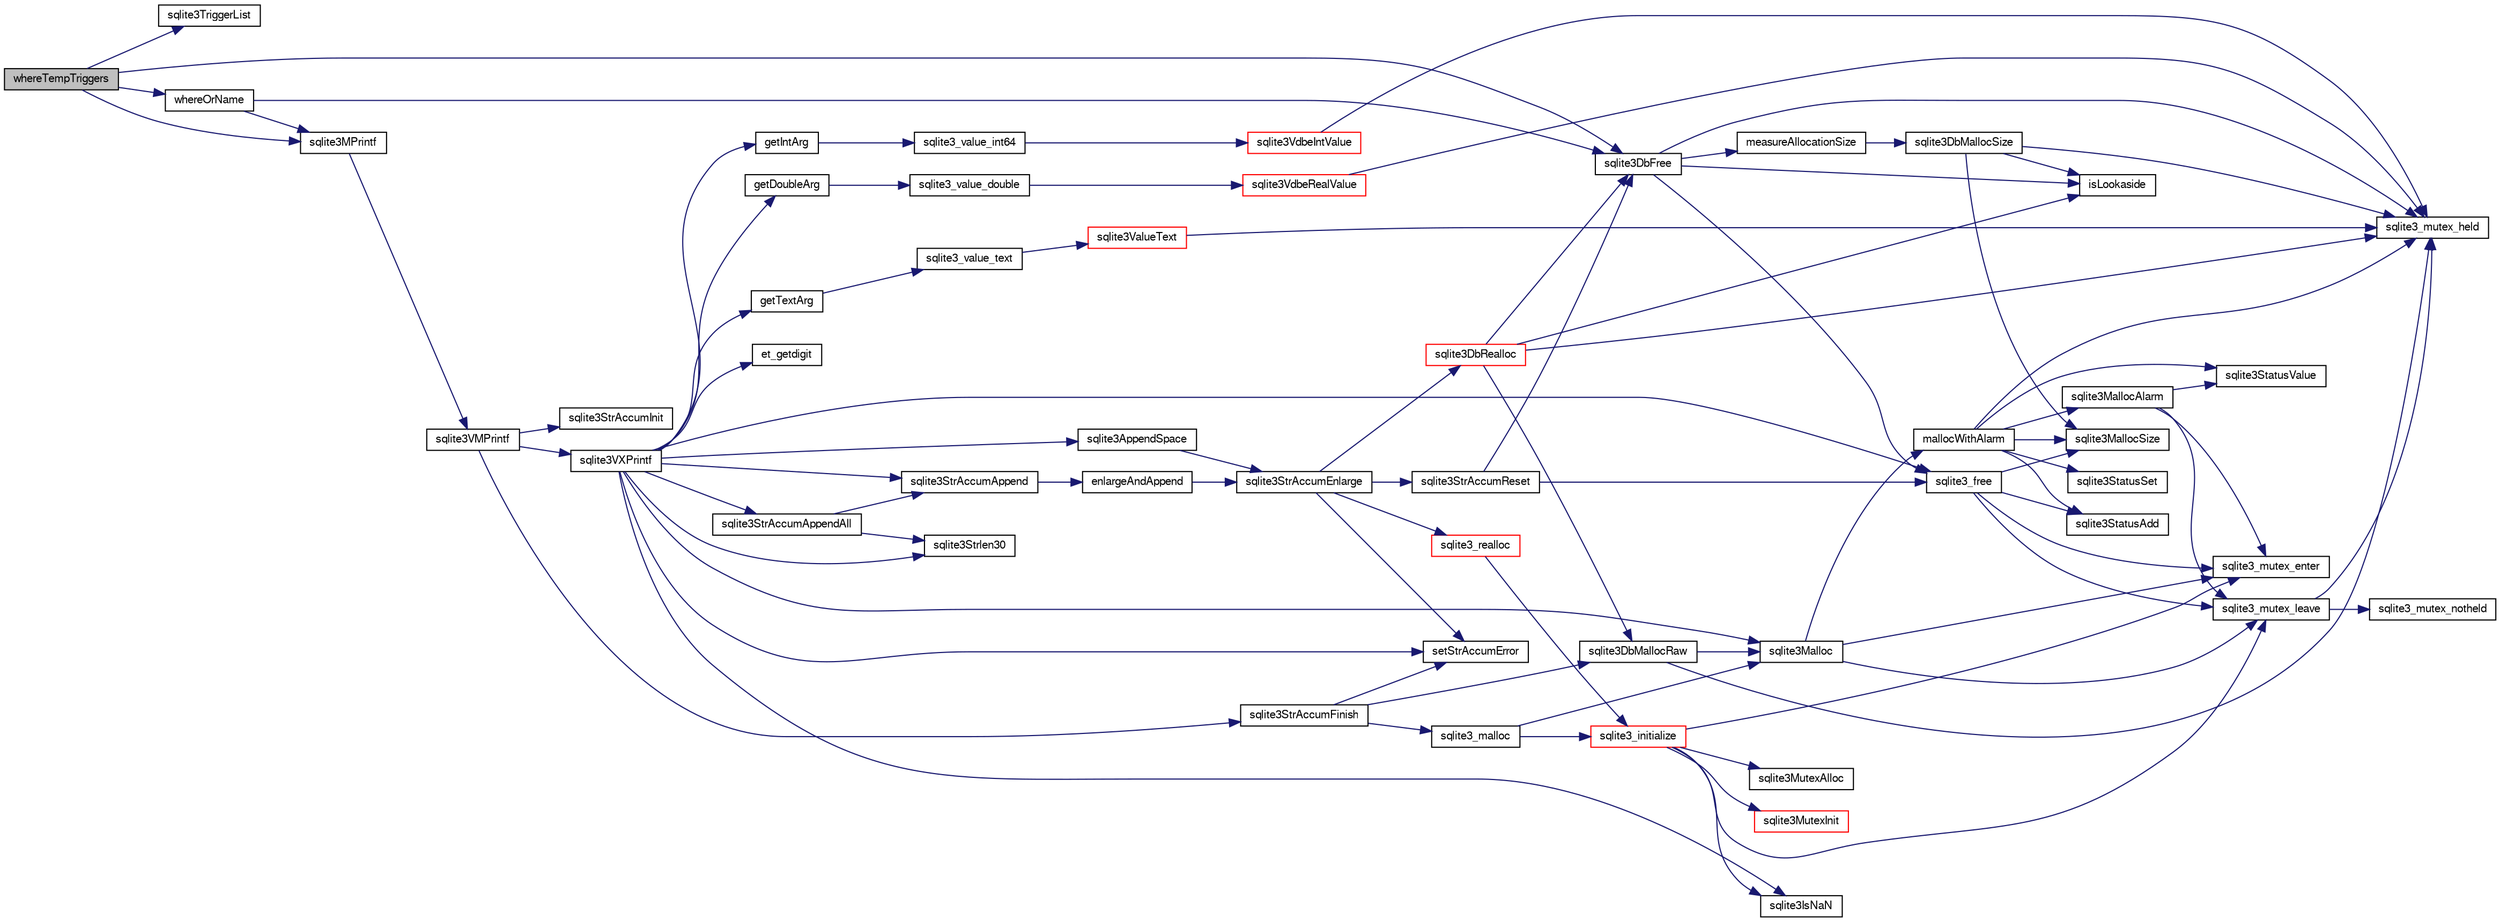 digraph "whereTempTriggers"
{
  edge [fontname="FreeSans",fontsize="10",labelfontname="FreeSans",labelfontsize="10"];
  node [fontname="FreeSans",fontsize="10",shape=record];
  rankdir="LR";
  Node923303 [label="whereTempTriggers",height=0.2,width=0.4,color="black", fillcolor="grey75", style="filled", fontcolor="black"];
  Node923303 -> Node923304 [color="midnightblue",fontsize="10",style="solid",fontname="FreeSans"];
  Node923304 [label="sqlite3TriggerList",height=0.2,width=0.4,color="black", fillcolor="white", style="filled",URL="$sqlite3_8c.html#a64b772357d0dabd103b28ce0ca0b312f"];
  Node923303 -> Node923305 [color="midnightblue",fontsize="10",style="solid",fontname="FreeSans"];
  Node923305 [label="whereOrName",height=0.2,width=0.4,color="black", fillcolor="white", style="filled",URL="$sqlite3_8c.html#ab3e0bda666377827837424c4ad533ace"];
  Node923305 -> Node923306 [color="midnightblue",fontsize="10",style="solid",fontname="FreeSans"];
  Node923306 [label="sqlite3MPrintf",height=0.2,width=0.4,color="black", fillcolor="white", style="filled",URL="$sqlite3_8c.html#a208ef0df84e9778778804a19af03efea"];
  Node923306 -> Node923307 [color="midnightblue",fontsize="10",style="solid",fontname="FreeSans"];
  Node923307 [label="sqlite3VMPrintf",height=0.2,width=0.4,color="black", fillcolor="white", style="filled",URL="$sqlite3_8c.html#a05535d0982ef06fbc2ee8195ebbae689"];
  Node923307 -> Node923308 [color="midnightblue",fontsize="10",style="solid",fontname="FreeSans"];
  Node923308 [label="sqlite3StrAccumInit",height=0.2,width=0.4,color="black", fillcolor="white", style="filled",URL="$sqlite3_8c.html#aabf95e113b9d54d519cd15a56215f560"];
  Node923307 -> Node923309 [color="midnightblue",fontsize="10",style="solid",fontname="FreeSans"];
  Node923309 [label="sqlite3VXPrintf",height=0.2,width=0.4,color="black", fillcolor="white", style="filled",URL="$sqlite3_8c.html#a63c25806c9bd4a2b76f9a0eb232c6bde"];
  Node923309 -> Node923310 [color="midnightblue",fontsize="10",style="solid",fontname="FreeSans"];
  Node923310 [label="sqlite3StrAccumAppend",height=0.2,width=0.4,color="black", fillcolor="white", style="filled",URL="$sqlite3_8c.html#a56664fa33def33c5a5245b623441d5e0"];
  Node923310 -> Node923311 [color="midnightblue",fontsize="10",style="solid",fontname="FreeSans"];
  Node923311 [label="enlargeAndAppend",height=0.2,width=0.4,color="black", fillcolor="white", style="filled",URL="$sqlite3_8c.html#a25b21e61dc0883d849890eaa8a18088a"];
  Node923311 -> Node923312 [color="midnightblue",fontsize="10",style="solid",fontname="FreeSans"];
  Node923312 [label="sqlite3StrAccumEnlarge",height=0.2,width=0.4,color="black", fillcolor="white", style="filled",URL="$sqlite3_8c.html#a38976500a97c69d65086eeccca82dd96"];
  Node923312 -> Node923313 [color="midnightblue",fontsize="10",style="solid",fontname="FreeSans"];
  Node923313 [label="setStrAccumError",height=0.2,width=0.4,color="black", fillcolor="white", style="filled",URL="$sqlite3_8c.html#a3dc479a1fc8ba1ab8edfe51f8a0b102c"];
  Node923312 -> Node923314 [color="midnightblue",fontsize="10",style="solid",fontname="FreeSans"];
  Node923314 [label="sqlite3StrAccumReset",height=0.2,width=0.4,color="black", fillcolor="white", style="filled",URL="$sqlite3_8c.html#ad7e70f4ec9d2fa3a63a371e2c7c555d8"];
  Node923314 -> Node923315 [color="midnightblue",fontsize="10",style="solid",fontname="FreeSans"];
  Node923315 [label="sqlite3DbFree",height=0.2,width=0.4,color="black", fillcolor="white", style="filled",URL="$sqlite3_8c.html#ac70ab821a6607b4a1b909582dc37a069"];
  Node923315 -> Node923316 [color="midnightblue",fontsize="10",style="solid",fontname="FreeSans"];
  Node923316 [label="sqlite3_mutex_held",height=0.2,width=0.4,color="black", fillcolor="white", style="filled",URL="$sqlite3_8c.html#acf77da68932b6bc163c5e68547ecc3e7"];
  Node923315 -> Node923317 [color="midnightblue",fontsize="10",style="solid",fontname="FreeSans"];
  Node923317 [label="measureAllocationSize",height=0.2,width=0.4,color="black", fillcolor="white", style="filled",URL="$sqlite3_8c.html#a45731e644a22fdb756e2b6337224217a"];
  Node923317 -> Node923318 [color="midnightblue",fontsize="10",style="solid",fontname="FreeSans"];
  Node923318 [label="sqlite3DbMallocSize",height=0.2,width=0.4,color="black", fillcolor="white", style="filled",URL="$sqlite3_8c.html#aa397e5a8a03495203a0767abf0a71f86"];
  Node923318 -> Node923319 [color="midnightblue",fontsize="10",style="solid",fontname="FreeSans"];
  Node923319 [label="sqlite3MallocSize",height=0.2,width=0.4,color="black", fillcolor="white", style="filled",URL="$sqlite3_8c.html#acf5d2a5f35270bafb050bd2def576955"];
  Node923318 -> Node923316 [color="midnightblue",fontsize="10",style="solid",fontname="FreeSans"];
  Node923318 -> Node923320 [color="midnightblue",fontsize="10",style="solid",fontname="FreeSans"];
  Node923320 [label="isLookaside",height=0.2,width=0.4,color="black", fillcolor="white", style="filled",URL="$sqlite3_8c.html#a770fa05ff9717b75e16f4d968a77b897"];
  Node923315 -> Node923320 [color="midnightblue",fontsize="10",style="solid",fontname="FreeSans"];
  Node923315 -> Node923321 [color="midnightblue",fontsize="10",style="solid",fontname="FreeSans"];
  Node923321 [label="sqlite3_free",height=0.2,width=0.4,color="black", fillcolor="white", style="filled",URL="$sqlite3_8c.html#a6552349e36a8a691af5487999ab09519"];
  Node923321 -> Node923322 [color="midnightblue",fontsize="10",style="solid",fontname="FreeSans"];
  Node923322 [label="sqlite3_mutex_enter",height=0.2,width=0.4,color="black", fillcolor="white", style="filled",URL="$sqlite3_8c.html#a1c12cde690bd89f104de5cbad12a6bf5"];
  Node923321 -> Node923323 [color="midnightblue",fontsize="10",style="solid",fontname="FreeSans"];
  Node923323 [label="sqlite3StatusAdd",height=0.2,width=0.4,color="black", fillcolor="white", style="filled",URL="$sqlite3_8c.html#afa029f93586aeab4cc85360905dae9cd"];
  Node923321 -> Node923319 [color="midnightblue",fontsize="10",style="solid",fontname="FreeSans"];
  Node923321 -> Node923324 [color="midnightblue",fontsize="10",style="solid",fontname="FreeSans"];
  Node923324 [label="sqlite3_mutex_leave",height=0.2,width=0.4,color="black", fillcolor="white", style="filled",URL="$sqlite3_8c.html#a5838d235601dbd3c1fa993555c6bcc93"];
  Node923324 -> Node923316 [color="midnightblue",fontsize="10",style="solid",fontname="FreeSans"];
  Node923324 -> Node923325 [color="midnightblue",fontsize="10",style="solid",fontname="FreeSans"];
  Node923325 [label="sqlite3_mutex_notheld",height=0.2,width=0.4,color="black", fillcolor="white", style="filled",URL="$sqlite3_8c.html#a83967c837c1c000d3b5adcfaa688f5dc"];
  Node923314 -> Node923321 [color="midnightblue",fontsize="10",style="solid",fontname="FreeSans"];
  Node923312 -> Node923326 [color="midnightblue",fontsize="10",style="solid",fontname="FreeSans"];
  Node923326 [label="sqlite3DbRealloc",height=0.2,width=0.4,color="red", fillcolor="white", style="filled",URL="$sqlite3_8c.html#ae028f4902a9d29bcaf310ff289ee87dc"];
  Node923326 -> Node923316 [color="midnightblue",fontsize="10",style="solid",fontname="FreeSans"];
  Node923326 -> Node923327 [color="midnightblue",fontsize="10",style="solid",fontname="FreeSans"];
  Node923327 [label="sqlite3DbMallocRaw",height=0.2,width=0.4,color="black", fillcolor="white", style="filled",URL="$sqlite3_8c.html#abbe8be0cf7175e11ddc3e2218fad924e"];
  Node923327 -> Node923316 [color="midnightblue",fontsize="10",style="solid",fontname="FreeSans"];
  Node923327 -> Node923328 [color="midnightblue",fontsize="10",style="solid",fontname="FreeSans"];
  Node923328 [label="sqlite3Malloc",height=0.2,width=0.4,color="black", fillcolor="white", style="filled",URL="$sqlite3_8c.html#a361a2eaa846b1885f123abe46f5d8b2b"];
  Node923328 -> Node923322 [color="midnightblue",fontsize="10",style="solid",fontname="FreeSans"];
  Node923328 -> Node923329 [color="midnightblue",fontsize="10",style="solid",fontname="FreeSans"];
  Node923329 [label="mallocWithAlarm",height=0.2,width=0.4,color="black", fillcolor="white", style="filled",URL="$sqlite3_8c.html#ab070d5cf8e48ec8a6a43cf025d48598b"];
  Node923329 -> Node923316 [color="midnightblue",fontsize="10",style="solid",fontname="FreeSans"];
  Node923329 -> Node923330 [color="midnightblue",fontsize="10",style="solid",fontname="FreeSans"];
  Node923330 [label="sqlite3StatusSet",height=0.2,width=0.4,color="black", fillcolor="white", style="filled",URL="$sqlite3_8c.html#afec7586c01fcb5ea17dc9d7725a589d9"];
  Node923329 -> Node923331 [color="midnightblue",fontsize="10",style="solid",fontname="FreeSans"];
  Node923331 [label="sqlite3StatusValue",height=0.2,width=0.4,color="black", fillcolor="white", style="filled",URL="$sqlite3_8c.html#a30b8ac296c6e200c1fa57708d52c6ef6"];
  Node923329 -> Node923332 [color="midnightblue",fontsize="10",style="solid",fontname="FreeSans"];
  Node923332 [label="sqlite3MallocAlarm",height=0.2,width=0.4,color="black", fillcolor="white", style="filled",URL="$sqlite3_8c.html#ada66988e8471d1198f3219c062377508"];
  Node923332 -> Node923331 [color="midnightblue",fontsize="10",style="solid",fontname="FreeSans"];
  Node923332 -> Node923324 [color="midnightblue",fontsize="10",style="solid",fontname="FreeSans"];
  Node923332 -> Node923322 [color="midnightblue",fontsize="10",style="solid",fontname="FreeSans"];
  Node923329 -> Node923319 [color="midnightblue",fontsize="10",style="solid",fontname="FreeSans"];
  Node923329 -> Node923323 [color="midnightblue",fontsize="10",style="solid",fontname="FreeSans"];
  Node923328 -> Node923324 [color="midnightblue",fontsize="10",style="solid",fontname="FreeSans"];
  Node923326 -> Node923320 [color="midnightblue",fontsize="10",style="solid",fontname="FreeSans"];
  Node923326 -> Node923315 [color="midnightblue",fontsize="10",style="solid",fontname="FreeSans"];
  Node923312 -> Node923509 [color="midnightblue",fontsize="10",style="solid",fontname="FreeSans"];
  Node923509 [label="sqlite3_realloc",height=0.2,width=0.4,color="red", fillcolor="white", style="filled",URL="$sqlite3_8c.html#a822d9e42f6ab4b2ec803f311aeb9618d"];
  Node923509 -> Node923334 [color="midnightblue",fontsize="10",style="solid",fontname="FreeSans"];
  Node923334 [label="sqlite3_initialize",height=0.2,width=0.4,color="red", fillcolor="white", style="filled",URL="$sqlite3_8c.html#ab0c0ee2d5d4cf8b28e9572296a8861df"];
  Node923334 -> Node923335 [color="midnightblue",fontsize="10",style="solid",fontname="FreeSans"];
  Node923335 [label="sqlite3MutexInit",height=0.2,width=0.4,color="red", fillcolor="white", style="filled",URL="$sqlite3_8c.html#a7906afcdd1cdb3d0007eb932398a1158"];
  Node923334 -> Node923353 [color="midnightblue",fontsize="10",style="solid",fontname="FreeSans"];
  Node923353 [label="sqlite3MutexAlloc",height=0.2,width=0.4,color="black", fillcolor="white", style="filled",URL="$sqlite3_8c.html#a0e3f432ee581f6876b590e7ad7e84e19"];
  Node923334 -> Node923322 [color="midnightblue",fontsize="10",style="solid",fontname="FreeSans"];
  Node923334 -> Node923324 [color="midnightblue",fontsize="10",style="solid",fontname="FreeSans"];
  Node923334 -> Node923477 [color="midnightblue",fontsize="10",style="solid",fontname="FreeSans"];
  Node923477 [label="sqlite3IsNaN",height=0.2,width=0.4,color="black", fillcolor="white", style="filled",URL="$sqlite3_8c.html#aed4d78203877c3486765ccbc7feebb50"];
  Node923309 -> Node923582 [color="midnightblue",fontsize="10",style="solid",fontname="FreeSans"];
  Node923582 [label="getIntArg",height=0.2,width=0.4,color="black", fillcolor="white", style="filled",URL="$sqlite3_8c.html#abff258963dbd9205fb299851a64c67be"];
  Node923582 -> Node923468 [color="midnightblue",fontsize="10",style="solid",fontname="FreeSans"];
  Node923468 [label="sqlite3_value_int64",height=0.2,width=0.4,color="black", fillcolor="white", style="filled",URL="$sqlite3_8c.html#ab38d8627f4750672e72712df0b709e0d"];
  Node923468 -> Node923456 [color="midnightblue",fontsize="10",style="solid",fontname="FreeSans"];
  Node923456 [label="sqlite3VdbeIntValue",height=0.2,width=0.4,color="red", fillcolor="white", style="filled",URL="$sqlite3_8c.html#a3dc28e3bfdbecf81633c3697a3aacd45"];
  Node923456 -> Node923316 [color="midnightblue",fontsize="10",style="solid",fontname="FreeSans"];
  Node923309 -> Node923328 [color="midnightblue",fontsize="10",style="solid",fontname="FreeSans"];
  Node923309 -> Node923313 [color="midnightblue",fontsize="10",style="solid",fontname="FreeSans"];
  Node923309 -> Node923583 [color="midnightblue",fontsize="10",style="solid",fontname="FreeSans"];
  Node923583 [label="getDoubleArg",height=0.2,width=0.4,color="black", fillcolor="white", style="filled",URL="$sqlite3_8c.html#a1cf25120072c85bd261983b24c12c3d9"];
  Node923583 -> Node923472 [color="midnightblue",fontsize="10",style="solid",fontname="FreeSans"];
  Node923472 [label="sqlite3_value_double",height=0.2,width=0.4,color="black", fillcolor="white", style="filled",URL="$sqlite3_8c.html#a3e50c1a2dd484a8b6911c9d163816b88"];
  Node923472 -> Node923473 [color="midnightblue",fontsize="10",style="solid",fontname="FreeSans"];
  Node923473 [label="sqlite3VdbeRealValue",height=0.2,width=0.4,color="red", fillcolor="white", style="filled",URL="$sqlite3_8c.html#a5bf943a4f9a5516911b3bc610e3d64e0"];
  Node923473 -> Node923316 [color="midnightblue",fontsize="10",style="solid",fontname="FreeSans"];
  Node923309 -> Node923477 [color="midnightblue",fontsize="10",style="solid",fontname="FreeSans"];
  Node923309 -> Node923395 [color="midnightblue",fontsize="10",style="solid",fontname="FreeSans"];
  Node923395 [label="sqlite3Strlen30",height=0.2,width=0.4,color="black", fillcolor="white", style="filled",URL="$sqlite3_8c.html#a3dcd80ba41f1a308193dee74857b62a7"];
  Node923309 -> Node923584 [color="midnightblue",fontsize="10",style="solid",fontname="FreeSans"];
  Node923584 [label="et_getdigit",height=0.2,width=0.4,color="black", fillcolor="white", style="filled",URL="$sqlite3_8c.html#a40c5a308749ad07cc2397a53e081bff0"];
  Node923309 -> Node923585 [color="midnightblue",fontsize="10",style="solid",fontname="FreeSans"];
  Node923585 [label="getTextArg",height=0.2,width=0.4,color="black", fillcolor="white", style="filled",URL="$sqlite3_8c.html#afbb41850423ef20071cefaab0431e04d"];
  Node923585 -> Node923400 [color="midnightblue",fontsize="10",style="solid",fontname="FreeSans"];
  Node923400 [label="sqlite3_value_text",height=0.2,width=0.4,color="black", fillcolor="white", style="filled",URL="$sqlite3_8c.html#aef2ace3239e6dd59c74110faa70f8171"];
  Node923400 -> Node923401 [color="midnightblue",fontsize="10",style="solid",fontname="FreeSans"];
  Node923401 [label="sqlite3ValueText",height=0.2,width=0.4,color="red", fillcolor="white", style="filled",URL="$sqlite3_8c.html#ad567a94e52d1adf81f4857fdba00a59b"];
  Node923401 -> Node923316 [color="midnightblue",fontsize="10",style="solid",fontname="FreeSans"];
  Node923309 -> Node923586 [color="midnightblue",fontsize="10",style="solid",fontname="FreeSans"];
  Node923586 [label="sqlite3StrAccumAppendAll",height=0.2,width=0.4,color="black", fillcolor="white", style="filled",URL="$sqlite3_8c.html#acaf8f3e4f99a3c3a4a77e9c987547289"];
  Node923586 -> Node923310 [color="midnightblue",fontsize="10",style="solid",fontname="FreeSans"];
  Node923586 -> Node923395 [color="midnightblue",fontsize="10",style="solid",fontname="FreeSans"];
  Node923309 -> Node923587 [color="midnightblue",fontsize="10",style="solid",fontname="FreeSans"];
  Node923587 [label="sqlite3AppendSpace",height=0.2,width=0.4,color="black", fillcolor="white", style="filled",URL="$sqlite3_8c.html#aefd38a5afc0020d4a93855c3ee7c63a8"];
  Node923587 -> Node923312 [color="midnightblue",fontsize="10",style="solid",fontname="FreeSans"];
  Node923309 -> Node923321 [color="midnightblue",fontsize="10",style="solid",fontname="FreeSans"];
  Node923307 -> Node923359 [color="midnightblue",fontsize="10",style="solid",fontname="FreeSans"];
  Node923359 [label="sqlite3StrAccumFinish",height=0.2,width=0.4,color="black", fillcolor="white", style="filled",URL="$sqlite3_8c.html#adb7f26b10ac1b847db6f000ef4c2e2ba"];
  Node923359 -> Node923327 [color="midnightblue",fontsize="10",style="solid",fontname="FreeSans"];
  Node923359 -> Node923360 [color="midnightblue",fontsize="10",style="solid",fontname="FreeSans"];
  Node923360 [label="sqlite3_malloc",height=0.2,width=0.4,color="black", fillcolor="white", style="filled",URL="$sqlite3_8c.html#ac79dba55fc32b6a840cf5a9769bce7cd"];
  Node923360 -> Node923334 [color="midnightblue",fontsize="10",style="solid",fontname="FreeSans"];
  Node923360 -> Node923328 [color="midnightblue",fontsize="10",style="solid",fontname="FreeSans"];
  Node923359 -> Node923313 [color="midnightblue",fontsize="10",style="solid",fontname="FreeSans"];
  Node923305 -> Node923315 [color="midnightblue",fontsize="10",style="solid",fontname="FreeSans"];
  Node923303 -> Node923306 [color="midnightblue",fontsize="10",style="solid",fontname="FreeSans"];
  Node923303 -> Node923315 [color="midnightblue",fontsize="10",style="solid",fontname="FreeSans"];
}
